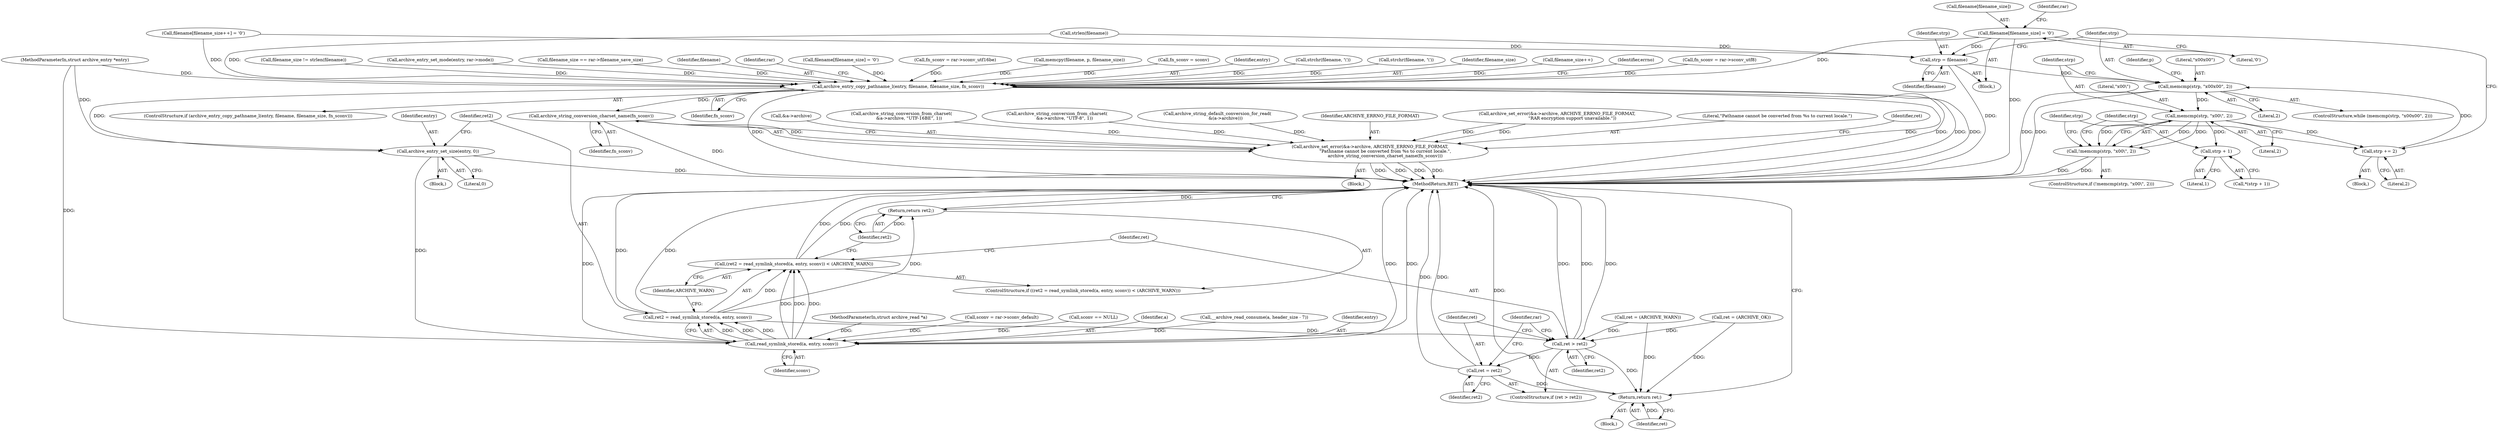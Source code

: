 digraph "0_libarchive_5562545b5562f6d12a4ef991fae158bf4ccf92b6@array" {
"1000947" [label="(Call,filename[filename_size] = '\0')"];
"1000983" [label="(Call,strp = filename)"];
"1000987" [label="(Call,memcmp(strp, \"\x00\x00\", 2))"];
"1000994" [label="(Call,memcmp(strp, \"\x00\\\", 2))"];
"1000993" [label="(Call,!memcmp(strp, \"\x00\\\", 2))"];
"1001000" [label="(Call,strp + 1)"];
"1001004" [label="(Call,strp += 2)"];
"1001661" [label="(Call,archive_entry_copy_pathname_l(entry, filename, filename_size, fn_sconv))"];
"1001688" [label="(Call,archive_string_conversion_charset_name(fn_sconv))"];
"1001681" [label="(Call,archive_set_error(&a->archive, ARCHIVE_ERRNO_FILE_FORMAT,\n                      \"Pathname cannot be converted from %s to current locale.\",\n                      archive_string_conversion_charset_name(fn_sconv)))"];
"1001707" [label="(Call,archive_entry_set_size(entry, 0))"];
"1001714" [label="(Call,read_symlink_stored(a, entry, sconv))"];
"1001711" [label="(Call,(ret2 = read_symlink_stored(a, entry, sconv)) < (ARCHIVE_WARN))"];
"1001712" [label="(Call,ret2 = read_symlink_stored(a, entry, sconv))"];
"1001719" [label="(Return,return ret2;)"];
"1001722" [label="(Call,ret > ret2)"];
"1001725" [label="(Call,ret = ret2)"];
"1001739" [label="(Return,return ret;)"];
"1001682" [label="(Call,&a->archive)"];
"1001726" [label="(Identifier,ret)"];
"1000118" [label="(MethodParameterIn,struct archive_read *a)"];
"1001688" [label="(Call,archive_string_conversion_charset_name(fn_sconv))"];
"1000963" [label="(Call,archive_string_conversion_from_charset(\n           &a->archive, \"UTF-16BE\", 1))"];
"1001697" [label="(Identifier,rar)"];
"1000704" [label="(Call,filename[filename_size] = '\0')"];
"1000948" [label="(Call,filename[filename_size])"];
"1000997" [label="(Literal,2)"];
"1000183" [label="(Call,sconv = rar->sconv_default)"];
"1001723" [label="(Identifier,ret)"];
"1001666" [label="(Block,)"];
"1001006" [label="(Literal,2)"];
"1001701" [label="(Block,)"];
"1000994" [label="(Call,memcmp(strp, \"\x00\\\", 2))"];
"1001008" [label="(Identifier,p)"];
"1000978" [label="(Call,fn_sconv = rar->sconv_utf16be)"];
"1000996" [label="(Literal,\"\x00\\\")"];
"1001001" [label="(Identifier,strp)"];
"1000743" [label="(Call,strlen(filename))"];
"1001023" [label="(Call,archive_string_conversion_from_charset(\n           &a->archive, \"UTF-8\", 1))"];
"1000984" [label="(Identifier,strp)"];
"1000700" [label="(Call,memcpy(filename, p, filename_size))"];
"1000991" [label="(Block,)"];
"1000173" [label="(Call,archive_string_default_conversion_for_read(\n            &(a->archive)))"];
"1001689" [label="(Identifier,fn_sconv)"];
"1001690" [label="(Call,ret = (ARCHIVE_WARN))"];
"1000983" [label="(Call,strp = filename)"];
"1001720" [label="(Identifier,ret2)"];
"1001004" [label="(Call,strp += 2)"];
"1000119" [label="(MethodParameterIn,struct archive_entry *entry)"];
"1000159" [label="(Call,sconv == NULL)"];
"1000140" [label="(Call,ret = (ARCHIVE_OK))"];
"1001725" [label="(Call,ret = ret2)"];
"1001060" [label="(Call,fn_sconv = sconv)"];
"1000999" [label="(Call,*(strp + 1))"];
"1001721" [label="(ControlStructure,if (ret > ret2))"];
"1001715" [label="(Identifier,a)"];
"1001707" [label="(Call,archive_entry_set_size(entry, 0))"];
"1001717" [label="(Identifier,sconv)"];
"1001724" [label="(Identifier,ret2)"];
"1000721" [label="(Block,)"];
"1001731" [label="(Identifier,rar)"];
"1001662" [label="(Identifier,entry)"];
"1001047" [label="(Call,strchr(filename, '\\'))"];
"1001392" [label="(Call,__archive_read_consume(a, header_size - 7))"];
"1001002" [label="(Literal,1)"];
"1001739" [label="(Return,return ret;)"];
"1000985" [label="(Identifier,filename)"];
"1000951" [label="(Literal,'\0')"];
"1000995" [label="(Identifier,strp)"];
"1001665" [label="(Identifier,fn_sconv)"];
"1001719" [label="(Return,return ret2;)"];
"1001708" [label="(Identifier,entry)"];
"1001727" [label="(Identifier,ret2)"];
"1001710" [label="(ControlStructure,if ((ret2 = read_symlink_stored(a, entry, sconv)) < (ARCHIVE_WARN)))"];
"1000986" [label="(ControlStructure,while (memcmp(strp, \"\x00\x00\", 2)))"];
"1001714" [label="(Call,read_symlink_stored(a, entry, sconv))"];
"1001681" [label="(Call,archive_set_error(&a->archive, ARCHIVE_ERRNO_FILE_FORMAT,\n                      \"Pathname cannot be converted from %s to current locale.\",\n                      archive_string_conversion_charset_name(fn_sconv)))"];
"1001718" [label="(Identifier,ARCHIVE_WARN)"];
"1001711" [label="(Call,(ret2 = read_symlink_stored(a, entry, sconv)) < (ARCHIVE_WARN))"];
"1000987" [label="(Call,memcmp(strp, \"\x00\x00\", 2))"];
"1000121" [label="(Block,)"];
"1001067" [label="(Call,strchr(filename, '\\'))"];
"1001740" [label="(Identifier,ret)"];
"1001716" [label="(Identifier,entry)"];
"1000988" [label="(Identifier,strp)"];
"1001741" [label="(MethodReturn,RET)"];
"1000989" [label="(Literal,\"\x00\x00\")"];
"1001712" [label="(Call,ret2 = read_symlink_stored(a, entry, sconv))"];
"1000990" [label="(Literal,2)"];
"1001686" [label="(Identifier,ARCHIVE_ERRNO_FILE_FORMAT)"];
"1000471" [label="(Call,archive_set_error(&a->archive, ARCHIVE_ERRNO_FILE_FORMAT,\n                      \"RAR encryption support unavailable.\"))"];
"1001713" [label="(Identifier,ret2)"];
"1001660" [label="(ControlStructure,if (archive_entry_copy_pathname_l(entry, filename, filename_size, fn_sconv)))"];
"1001687" [label="(Literal,\"Pathname cannot be converted from %s to current locale.\")"];
"1001000" [label="(Call,strp + 1)"];
"1000992" [label="(ControlStructure,if (!memcmp(strp, \"\x00\\\", 2)))"];
"1001661" [label="(Call,archive_entry_copy_pathname_l(entry, filename, filename_size, fn_sconv))"];
"1001664" [label="(Identifier,filename_size)"];
"1001691" [label="(Identifier,ret)"];
"1000993" [label="(Call,!memcmp(strp, \"\x00\\\", 2))"];
"1000941" [label="(Call,filename[filename_size++] = '\0')"];
"1001005" [label="(Identifier,strp)"];
"1000944" [label="(Call,filename_size++)"];
"1000955" [label="(Identifier,rar)"];
"1001722" [label="(Call,ret > ret2)"];
"1000947" [label="(Call,filename[filename_size] = '\0')"];
"1001669" [label="(Identifier,errno)"];
"1001038" [label="(Call,fn_sconv = rar->sconv_utf8)"];
"1000717" [label="(Call,filename_size != strlen(filename))"];
"1001655" [label="(Call,archive_entry_set_mode(entry, rar->mode))"];
"1001709" [label="(Literal,0)"];
"1001084" [label="(Call,filename_size == rar->filename_save_size)"];
"1001663" [label="(Identifier,filename)"];
"1000947" -> "1000721"  [label="AST: "];
"1000947" -> "1000951"  [label="CFG: "];
"1000948" -> "1000947"  [label="AST: "];
"1000951" -> "1000947"  [label="AST: "];
"1000955" -> "1000947"  [label="CFG: "];
"1000947" -> "1001741"  [label="DDG: "];
"1000947" -> "1000983"  [label="DDG: "];
"1000947" -> "1001661"  [label="DDG: "];
"1000983" -> "1000721"  [label="AST: "];
"1000983" -> "1000985"  [label="CFG: "];
"1000984" -> "1000983"  [label="AST: "];
"1000985" -> "1000983"  [label="AST: "];
"1000988" -> "1000983"  [label="CFG: "];
"1000983" -> "1001741"  [label="DDG: "];
"1000941" -> "1000983"  [label="DDG: "];
"1000743" -> "1000983"  [label="DDG: "];
"1000983" -> "1000987"  [label="DDG: "];
"1000987" -> "1000986"  [label="AST: "];
"1000987" -> "1000990"  [label="CFG: "];
"1000988" -> "1000987"  [label="AST: "];
"1000989" -> "1000987"  [label="AST: "];
"1000990" -> "1000987"  [label="AST: "];
"1000995" -> "1000987"  [label="CFG: "];
"1001008" -> "1000987"  [label="CFG: "];
"1000987" -> "1001741"  [label="DDG: "];
"1000987" -> "1001741"  [label="DDG: "];
"1001004" -> "1000987"  [label="DDG: "];
"1000987" -> "1000994"  [label="DDG: "];
"1000994" -> "1000993"  [label="AST: "];
"1000994" -> "1000997"  [label="CFG: "];
"1000995" -> "1000994"  [label="AST: "];
"1000996" -> "1000994"  [label="AST: "];
"1000997" -> "1000994"  [label="AST: "];
"1000993" -> "1000994"  [label="CFG: "];
"1000994" -> "1000993"  [label="DDG: "];
"1000994" -> "1000993"  [label="DDG: "];
"1000994" -> "1000993"  [label="DDG: "];
"1000994" -> "1001000"  [label="DDG: "];
"1000994" -> "1001004"  [label="DDG: "];
"1000993" -> "1000992"  [label="AST: "];
"1001001" -> "1000993"  [label="CFG: "];
"1001005" -> "1000993"  [label="CFG: "];
"1000993" -> "1001741"  [label="DDG: "];
"1000993" -> "1001741"  [label="DDG: "];
"1001000" -> "1000999"  [label="AST: "];
"1001000" -> "1001002"  [label="CFG: "];
"1001001" -> "1001000"  [label="AST: "];
"1001002" -> "1001000"  [label="AST: "];
"1000999" -> "1001000"  [label="CFG: "];
"1001004" -> "1000991"  [label="AST: "];
"1001004" -> "1001006"  [label="CFG: "];
"1001005" -> "1001004"  [label="AST: "];
"1001006" -> "1001004"  [label="AST: "];
"1000988" -> "1001004"  [label="CFG: "];
"1001661" -> "1001660"  [label="AST: "];
"1001661" -> "1001665"  [label="CFG: "];
"1001662" -> "1001661"  [label="AST: "];
"1001663" -> "1001661"  [label="AST: "];
"1001664" -> "1001661"  [label="AST: "];
"1001665" -> "1001661"  [label="AST: "];
"1001669" -> "1001661"  [label="CFG: "];
"1001697" -> "1001661"  [label="CFG: "];
"1001661" -> "1001741"  [label="DDG: "];
"1001661" -> "1001741"  [label="DDG: "];
"1001661" -> "1001741"  [label="DDG: "];
"1001661" -> "1001741"  [label="DDG: "];
"1001661" -> "1001741"  [label="DDG: "];
"1001655" -> "1001661"  [label="DDG: "];
"1000119" -> "1001661"  [label="DDG: "];
"1000941" -> "1001661"  [label="DDG: "];
"1001047" -> "1001661"  [label="DDG: "];
"1000704" -> "1001661"  [label="DDG: "];
"1001067" -> "1001661"  [label="DDG: "];
"1000743" -> "1001661"  [label="DDG: "];
"1000944" -> "1001661"  [label="DDG: "];
"1001084" -> "1001661"  [label="DDG: "];
"1000717" -> "1001661"  [label="DDG: "];
"1000700" -> "1001661"  [label="DDG: "];
"1001060" -> "1001661"  [label="DDG: "];
"1000978" -> "1001661"  [label="DDG: "];
"1001038" -> "1001661"  [label="DDG: "];
"1001661" -> "1001688"  [label="DDG: "];
"1001661" -> "1001707"  [label="DDG: "];
"1001688" -> "1001681"  [label="AST: "];
"1001688" -> "1001689"  [label="CFG: "];
"1001689" -> "1001688"  [label="AST: "];
"1001681" -> "1001688"  [label="CFG: "];
"1001688" -> "1001741"  [label="DDG: "];
"1001688" -> "1001681"  [label="DDG: "];
"1001681" -> "1001666"  [label="AST: "];
"1001682" -> "1001681"  [label="AST: "];
"1001686" -> "1001681"  [label="AST: "];
"1001687" -> "1001681"  [label="AST: "];
"1001691" -> "1001681"  [label="CFG: "];
"1001681" -> "1001741"  [label="DDG: "];
"1001681" -> "1001741"  [label="DDG: "];
"1001681" -> "1001741"  [label="DDG: "];
"1001681" -> "1001741"  [label="DDG: "];
"1001023" -> "1001681"  [label="DDG: "];
"1000471" -> "1001681"  [label="DDG: "];
"1000471" -> "1001681"  [label="DDG: "];
"1000963" -> "1001681"  [label="DDG: "];
"1000173" -> "1001681"  [label="DDG: "];
"1001707" -> "1001701"  [label="AST: "];
"1001707" -> "1001709"  [label="CFG: "];
"1001708" -> "1001707"  [label="AST: "];
"1001709" -> "1001707"  [label="AST: "];
"1001713" -> "1001707"  [label="CFG: "];
"1001707" -> "1001741"  [label="DDG: "];
"1000119" -> "1001707"  [label="DDG: "];
"1001707" -> "1001714"  [label="DDG: "];
"1001714" -> "1001712"  [label="AST: "];
"1001714" -> "1001717"  [label="CFG: "];
"1001715" -> "1001714"  [label="AST: "];
"1001716" -> "1001714"  [label="AST: "];
"1001717" -> "1001714"  [label="AST: "];
"1001712" -> "1001714"  [label="CFG: "];
"1001714" -> "1001741"  [label="DDG: "];
"1001714" -> "1001741"  [label="DDG: "];
"1001714" -> "1001741"  [label="DDG: "];
"1001714" -> "1001711"  [label="DDG: "];
"1001714" -> "1001711"  [label="DDG: "];
"1001714" -> "1001711"  [label="DDG: "];
"1001714" -> "1001712"  [label="DDG: "];
"1001714" -> "1001712"  [label="DDG: "];
"1001714" -> "1001712"  [label="DDG: "];
"1001392" -> "1001714"  [label="DDG: "];
"1000118" -> "1001714"  [label="DDG: "];
"1000119" -> "1001714"  [label="DDG: "];
"1000159" -> "1001714"  [label="DDG: "];
"1000183" -> "1001714"  [label="DDG: "];
"1001711" -> "1001710"  [label="AST: "];
"1001711" -> "1001718"  [label="CFG: "];
"1001712" -> "1001711"  [label="AST: "];
"1001718" -> "1001711"  [label="AST: "];
"1001720" -> "1001711"  [label="CFG: "];
"1001723" -> "1001711"  [label="CFG: "];
"1001711" -> "1001741"  [label="DDG: "];
"1001711" -> "1001741"  [label="DDG: "];
"1001712" -> "1001711"  [label="DDG: "];
"1001713" -> "1001712"  [label="AST: "];
"1001718" -> "1001712"  [label="CFG: "];
"1001712" -> "1001741"  [label="DDG: "];
"1001712" -> "1001741"  [label="DDG: "];
"1001712" -> "1001719"  [label="DDG: "];
"1001712" -> "1001722"  [label="DDG: "];
"1001719" -> "1001710"  [label="AST: "];
"1001719" -> "1001720"  [label="CFG: "];
"1001720" -> "1001719"  [label="AST: "];
"1001741" -> "1001719"  [label="CFG: "];
"1001719" -> "1001741"  [label="DDG: "];
"1001720" -> "1001719"  [label="DDG: "];
"1001722" -> "1001721"  [label="AST: "];
"1001722" -> "1001724"  [label="CFG: "];
"1001723" -> "1001722"  [label="AST: "];
"1001724" -> "1001722"  [label="AST: "];
"1001726" -> "1001722"  [label="CFG: "];
"1001731" -> "1001722"  [label="CFG: "];
"1001722" -> "1001741"  [label="DDG: "];
"1001722" -> "1001741"  [label="DDG: "];
"1001722" -> "1001741"  [label="DDG: "];
"1001690" -> "1001722"  [label="DDG: "];
"1000140" -> "1001722"  [label="DDG: "];
"1001722" -> "1001725"  [label="DDG: "];
"1001722" -> "1001739"  [label="DDG: "];
"1001725" -> "1001721"  [label="AST: "];
"1001725" -> "1001727"  [label="CFG: "];
"1001726" -> "1001725"  [label="AST: "];
"1001727" -> "1001725"  [label="AST: "];
"1001731" -> "1001725"  [label="CFG: "];
"1001725" -> "1001741"  [label="DDG: "];
"1001725" -> "1001741"  [label="DDG: "];
"1001725" -> "1001739"  [label="DDG: "];
"1001739" -> "1000121"  [label="AST: "];
"1001739" -> "1001740"  [label="CFG: "];
"1001740" -> "1001739"  [label="AST: "];
"1001741" -> "1001739"  [label="CFG: "];
"1001739" -> "1001741"  [label="DDG: "];
"1001740" -> "1001739"  [label="DDG: "];
"1000140" -> "1001739"  [label="DDG: "];
"1001690" -> "1001739"  [label="DDG: "];
}
